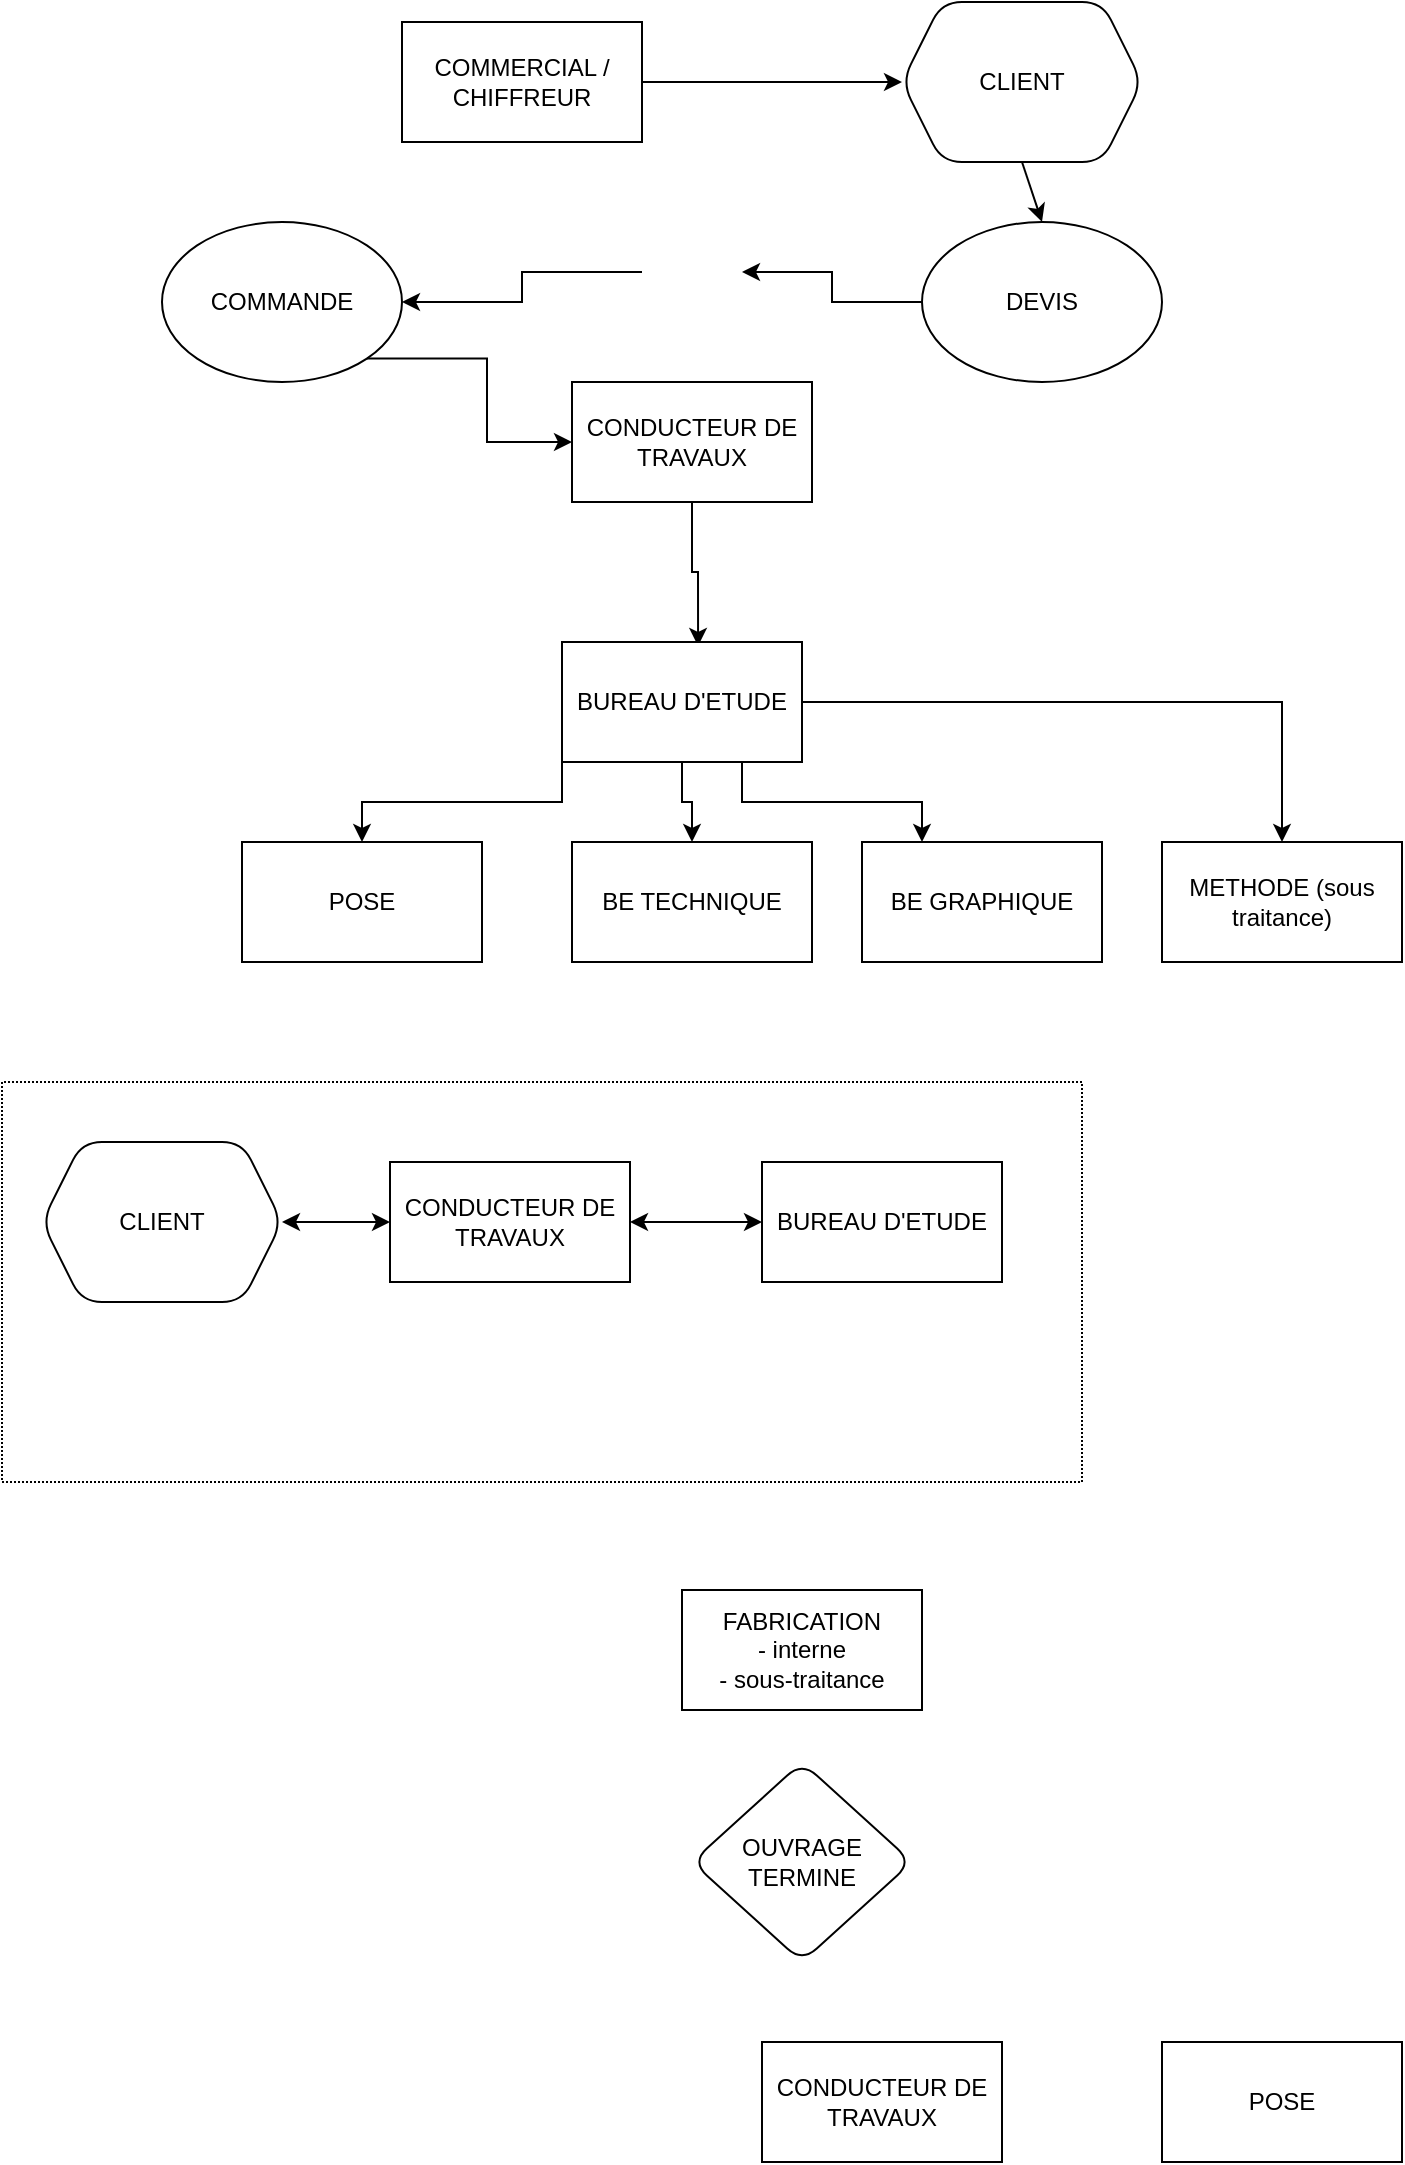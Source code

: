 <mxfile version="20.2.1" type="github">
  <diagram id="C5RBs43oDa-KdzZeNtuy" name="Page-1">
    <mxGraphModel dx="782" dy="513" grid="1" gridSize="10" guides="1" tooltips="1" connect="1" arrows="1" fold="1" page="1" pageScale="1" pageWidth="827" pageHeight="1169" math="0" shadow="0">
      <root>
        <mxCell id="WIyWlLk6GJQsqaUBKTNV-0" />
        <mxCell id="WIyWlLk6GJQsqaUBKTNV-1" parent="WIyWlLk6GJQsqaUBKTNV-0" />
        <mxCell id="VoOjfplAAFDFemAfdApI-0" value="COMMERCIAL / CHIFFREUR" style="rounded=0;whiteSpace=wrap;html=1;" vertex="1" parent="WIyWlLk6GJQsqaUBKTNV-1">
          <mxGeometry x="310" y="70" width="120" height="60" as="geometry" />
        </mxCell>
        <mxCell id="VoOjfplAAFDFemAfdApI-77" style="edgeStyle=orthogonalEdgeStyle;rounded=0;orthogonalLoop=1;jettySize=auto;html=1;exitX=0;exitY=0.5;exitDx=0;exitDy=0;entryX=1;entryY=0.5;entryDx=0;entryDy=0;" edge="1" parent="WIyWlLk6GJQsqaUBKTNV-1" source="VoOjfplAAFDFemAfdApI-48" target="VoOjfplAAFDFemAfdApI-54">
          <mxGeometry relative="1" as="geometry" />
        </mxCell>
        <mxCell id="VoOjfplAAFDFemAfdApI-48" value="" style="shape=image;html=1;verticalAlign=top;verticalLabelPosition=bottom;labelBackgroundColor=#ffffff;imageAspect=0;aspect=fixed;image=https://cdn3.iconfinder.com/data/icons/flat-actions-icons-9/512/Tick_Mark-128.png;labelBorderColor=none;" vertex="1" parent="WIyWlLk6GJQsqaUBKTNV-1">
          <mxGeometry x="430" y="170" width="50" height="50" as="geometry" />
        </mxCell>
        <mxCell id="VoOjfplAAFDFemAfdApI-79" style="edgeStyle=orthogonalEdgeStyle;rounded=0;orthogonalLoop=1;jettySize=auto;html=1;exitX=0.5;exitY=1;exitDx=0;exitDy=0;entryX=0.567;entryY=0.033;entryDx=0;entryDy=0;entryPerimeter=0;" edge="1" parent="WIyWlLk6GJQsqaUBKTNV-1" source="VoOjfplAAFDFemAfdApI-51" target="VoOjfplAAFDFemAfdApI-52">
          <mxGeometry relative="1" as="geometry" />
        </mxCell>
        <mxCell id="VoOjfplAAFDFemAfdApI-51" value="CONDUCTEUR DE TRAVAUX" style="rounded=0;whiteSpace=wrap;html=1;" vertex="1" parent="WIyWlLk6GJQsqaUBKTNV-1">
          <mxGeometry x="395" y="250" width="120" height="60" as="geometry" />
        </mxCell>
        <mxCell id="VoOjfplAAFDFemAfdApI-80" style="edgeStyle=orthogonalEdgeStyle;rounded=0;orthogonalLoop=1;jettySize=auto;html=1;exitX=0;exitY=1;exitDx=0;exitDy=0;entryX=0.5;entryY=0;entryDx=0;entryDy=0;" edge="1" parent="WIyWlLk6GJQsqaUBKTNV-1" source="VoOjfplAAFDFemAfdApI-52" target="VoOjfplAAFDFemAfdApI-53">
          <mxGeometry relative="1" as="geometry" />
        </mxCell>
        <mxCell id="VoOjfplAAFDFemAfdApI-81" style="edgeStyle=orthogonalEdgeStyle;rounded=0;orthogonalLoop=1;jettySize=auto;html=1;exitX=0.5;exitY=1;exitDx=0;exitDy=0;entryX=0.5;entryY=0;entryDx=0;entryDy=0;" edge="1" parent="WIyWlLk6GJQsqaUBKTNV-1" source="VoOjfplAAFDFemAfdApI-52" target="VoOjfplAAFDFemAfdApI-57">
          <mxGeometry relative="1" as="geometry" />
        </mxCell>
        <mxCell id="VoOjfplAAFDFemAfdApI-82" style="edgeStyle=orthogonalEdgeStyle;rounded=0;orthogonalLoop=1;jettySize=auto;html=1;exitX=0.75;exitY=1;exitDx=0;exitDy=0;entryX=0.25;entryY=0;entryDx=0;entryDy=0;" edge="1" parent="WIyWlLk6GJQsqaUBKTNV-1" source="VoOjfplAAFDFemAfdApI-52" target="VoOjfplAAFDFemAfdApI-58">
          <mxGeometry relative="1" as="geometry" />
        </mxCell>
        <mxCell id="VoOjfplAAFDFemAfdApI-83" style="edgeStyle=orthogonalEdgeStyle;rounded=0;orthogonalLoop=1;jettySize=auto;html=1;exitX=1;exitY=0.5;exitDx=0;exitDy=0;" edge="1" parent="WIyWlLk6GJQsqaUBKTNV-1" source="VoOjfplAAFDFemAfdApI-52" target="VoOjfplAAFDFemAfdApI-59">
          <mxGeometry relative="1" as="geometry" />
        </mxCell>
        <mxCell id="VoOjfplAAFDFemAfdApI-52" value="BUREAU D&#39;ETUDE" style="rounded=0;whiteSpace=wrap;html=1;" vertex="1" parent="WIyWlLk6GJQsqaUBKTNV-1">
          <mxGeometry x="390" y="380" width="120" height="60" as="geometry" />
        </mxCell>
        <mxCell id="VoOjfplAAFDFemAfdApI-53" value="POSE" style="rounded=0;whiteSpace=wrap;html=1;" vertex="1" parent="WIyWlLk6GJQsqaUBKTNV-1">
          <mxGeometry x="230" y="480" width="120" height="60" as="geometry" />
        </mxCell>
        <mxCell id="VoOjfplAAFDFemAfdApI-78" style="edgeStyle=orthogonalEdgeStyle;rounded=0;orthogonalLoop=1;jettySize=auto;html=1;exitX=1;exitY=1;exitDx=0;exitDy=0;entryX=0;entryY=0.5;entryDx=0;entryDy=0;" edge="1" parent="WIyWlLk6GJQsqaUBKTNV-1" source="VoOjfplAAFDFemAfdApI-54" target="VoOjfplAAFDFemAfdApI-51">
          <mxGeometry relative="1" as="geometry" />
        </mxCell>
        <mxCell id="VoOjfplAAFDFemAfdApI-54" value="COMMANDE" style="ellipse;whiteSpace=wrap;html=1;rounded=1;glass=0;labelBorderColor=none;" vertex="1" parent="WIyWlLk6GJQsqaUBKTNV-1">
          <mxGeometry x="190" y="170" width="120" height="80" as="geometry" />
        </mxCell>
        <mxCell id="VoOjfplAAFDFemAfdApI-76" style="edgeStyle=orthogonalEdgeStyle;rounded=0;orthogonalLoop=1;jettySize=auto;html=1;exitX=0;exitY=0.5;exitDx=0;exitDy=0;" edge="1" parent="WIyWlLk6GJQsqaUBKTNV-1" source="VoOjfplAAFDFemAfdApI-55" target="VoOjfplAAFDFemAfdApI-48">
          <mxGeometry relative="1" as="geometry" />
        </mxCell>
        <mxCell id="VoOjfplAAFDFemAfdApI-55" value="DEVIS" style="ellipse;whiteSpace=wrap;html=1;rounded=1;glass=0;labelBorderColor=none;" vertex="1" parent="WIyWlLk6GJQsqaUBKTNV-1">
          <mxGeometry x="570" y="170" width="120" height="80" as="geometry" />
        </mxCell>
        <mxCell id="VoOjfplAAFDFemAfdApI-56" value="CLIENT" style="shape=hexagon;perimeter=hexagonPerimeter2;whiteSpace=wrap;html=1;fixedSize=1;rounded=1;glass=0;labelBorderColor=none;" vertex="1" parent="WIyWlLk6GJQsqaUBKTNV-1">
          <mxGeometry x="560" y="60" width="120" height="80" as="geometry" />
        </mxCell>
        <mxCell id="VoOjfplAAFDFemAfdApI-57" value="BE TECHNIQUE" style="rounded=0;whiteSpace=wrap;html=1;" vertex="1" parent="WIyWlLk6GJQsqaUBKTNV-1">
          <mxGeometry x="395" y="480" width="120" height="60" as="geometry" />
        </mxCell>
        <mxCell id="VoOjfplAAFDFemAfdApI-58" value="BE GRAPHIQUE" style="rounded=0;whiteSpace=wrap;html=1;" vertex="1" parent="WIyWlLk6GJQsqaUBKTNV-1">
          <mxGeometry x="540" y="480" width="120" height="60" as="geometry" />
        </mxCell>
        <mxCell id="VoOjfplAAFDFemAfdApI-59" value="METHODE (sous traitance)" style="rounded=0;whiteSpace=wrap;html=1;" vertex="1" parent="WIyWlLk6GJQsqaUBKTNV-1">
          <mxGeometry x="690" y="480" width="120" height="60" as="geometry" />
        </mxCell>
        <mxCell id="VoOjfplAAFDFemAfdApI-61" value="" style="swimlane;startSize=0;rounded=1;glass=0;labelBorderColor=none;html=0;dashed=1;dashPattern=1 1;" vertex="1" parent="WIyWlLk6GJQsqaUBKTNV-1">
          <mxGeometry x="110" y="600" width="540" height="200" as="geometry" />
        </mxCell>
        <mxCell id="VoOjfplAAFDFemAfdApI-63" value="CLIENT" style="shape=hexagon;perimeter=hexagonPerimeter2;whiteSpace=wrap;html=1;fixedSize=1;rounded=1;glass=0;labelBorderColor=none;" vertex="1" parent="VoOjfplAAFDFemAfdApI-61">
          <mxGeometry x="20" y="30" width="120" height="80" as="geometry" />
        </mxCell>
        <mxCell id="VoOjfplAAFDFemAfdApI-88" style="edgeStyle=none;rounded=0;orthogonalLoop=1;jettySize=auto;html=1;endArrow=classic;endFill=1;startArrow=classic;startFill=1;" edge="1" parent="VoOjfplAAFDFemAfdApI-61" source="VoOjfplAAFDFemAfdApI-64" target="VoOjfplAAFDFemAfdApI-65">
          <mxGeometry relative="1" as="geometry" />
        </mxCell>
        <mxCell id="VoOjfplAAFDFemAfdApI-90" style="edgeStyle=none;rounded=0;orthogonalLoop=1;jettySize=auto;html=1;exitX=0;exitY=0.5;exitDx=0;exitDy=0;entryX=1;entryY=0.5;entryDx=0;entryDy=0;startArrow=classic;startFill=1;endArrow=classic;endFill=1;" edge="1" parent="VoOjfplAAFDFemAfdApI-61" source="VoOjfplAAFDFemAfdApI-64" target="VoOjfplAAFDFemAfdApI-63">
          <mxGeometry relative="1" as="geometry" />
        </mxCell>
        <mxCell id="VoOjfplAAFDFemAfdApI-64" value="CONDUCTEUR DE TRAVAUX" style="rounded=0;whiteSpace=wrap;html=1;" vertex="1" parent="VoOjfplAAFDFemAfdApI-61">
          <mxGeometry x="194" y="40" width="120" height="60" as="geometry" />
        </mxCell>
        <mxCell id="VoOjfplAAFDFemAfdApI-65" value="BUREAU D&#39;ETUDE" style="rounded=0;whiteSpace=wrap;html=1;" vertex="1" parent="VoOjfplAAFDFemAfdApI-61">
          <mxGeometry x="380" y="40" width="120" height="60" as="geometry" />
        </mxCell>
        <mxCell id="VoOjfplAAFDFemAfdApI-66" value="" style="shape=image;html=1;verticalAlign=top;verticalLabelPosition=bottom;labelBackgroundColor=#ffffff;imageAspect=0;aspect=fixed;image=https://cdn3.iconfinder.com/data/icons/flat-actions-icons-9/512/Tick_Mark-128.png;labelBorderColor=none;" vertex="1" parent="VoOjfplAAFDFemAfdApI-61">
          <mxGeometry x="55" y="120" width="50" height="50" as="geometry" />
        </mxCell>
        <mxCell id="VoOjfplAAFDFemAfdApI-67" value="" style="shape=image;html=1;verticalAlign=top;verticalLabelPosition=bottom;labelBackgroundColor=#ffffff;imageAspect=0;aspect=fixed;image=https://cdn3.iconfinder.com/data/icons/flat-actions-icons-9/512/Tick_Mark-128.png;labelBorderColor=none;" vertex="1" parent="VoOjfplAAFDFemAfdApI-61">
          <mxGeometry x="229" y="120" width="50" height="50" as="geometry" />
        </mxCell>
        <mxCell id="VoOjfplAAFDFemAfdApI-68" value="" style="shape=image;html=1;verticalAlign=top;verticalLabelPosition=bottom;labelBackgroundColor=#ffffff;imageAspect=0;aspect=fixed;image=https://cdn3.iconfinder.com/data/icons/flat-actions-icons-9/512/Tick_Mark-128.png;labelBorderColor=none;" vertex="1" parent="VoOjfplAAFDFemAfdApI-61">
          <mxGeometry x="420" y="120" width="50" height="50" as="geometry" />
        </mxCell>
        <mxCell id="VoOjfplAAFDFemAfdApI-70" value="CONDUCTEUR DE TRAVAUX" style="rounded=0;whiteSpace=wrap;html=1;" vertex="1" parent="WIyWlLk6GJQsqaUBKTNV-1">
          <mxGeometry x="490" y="1080" width="120" height="60" as="geometry" />
        </mxCell>
        <mxCell id="VoOjfplAAFDFemAfdApI-71" value="POSE" style="rounded=0;whiteSpace=wrap;html=1;" vertex="1" parent="WIyWlLk6GJQsqaUBKTNV-1">
          <mxGeometry x="690" y="1080" width="120" height="60" as="geometry" />
        </mxCell>
        <mxCell id="VoOjfplAAFDFemAfdApI-72" value="FABRICATION&lt;br&gt;- interne&lt;br&gt;- sous-traitance" style="rounded=0;whiteSpace=wrap;html=1;" vertex="1" parent="WIyWlLk6GJQsqaUBKTNV-1">
          <mxGeometry x="450" y="854" width="120" height="60" as="geometry" />
        </mxCell>
        <mxCell id="VoOjfplAAFDFemAfdApI-73" value="OUVRAGE TERMINE" style="rhombus;whiteSpace=wrap;html=1;rounded=1;glass=0;labelBorderColor=none;" vertex="1" parent="WIyWlLk6GJQsqaUBKTNV-1">
          <mxGeometry x="455" y="940" width="110" height="100" as="geometry" />
        </mxCell>
        <mxCell id="VoOjfplAAFDFemAfdApI-74" value="" style="endArrow=classic;html=1;rounded=0;exitX=1;exitY=0.5;exitDx=0;exitDy=0;entryX=0;entryY=0.5;entryDx=0;entryDy=0;" edge="1" parent="WIyWlLk6GJQsqaUBKTNV-1" source="VoOjfplAAFDFemAfdApI-0" target="VoOjfplAAFDFemAfdApI-56">
          <mxGeometry width="50" height="50" relative="1" as="geometry">
            <mxPoint x="470" y="120" as="sourcePoint" />
            <mxPoint x="520" y="70" as="targetPoint" />
          </mxGeometry>
        </mxCell>
        <mxCell id="VoOjfplAAFDFemAfdApI-75" value="" style="endArrow=classic;html=1;rounded=0;exitX=0.5;exitY=1;exitDx=0;exitDy=0;entryX=0.5;entryY=0;entryDx=0;entryDy=0;" edge="1" parent="WIyWlLk6GJQsqaUBKTNV-1" source="VoOjfplAAFDFemAfdApI-56" target="VoOjfplAAFDFemAfdApI-55">
          <mxGeometry width="50" height="50" relative="1" as="geometry">
            <mxPoint x="440" y="110" as="sourcePoint" />
            <mxPoint x="570" y="110" as="targetPoint" />
          </mxGeometry>
        </mxCell>
      </root>
    </mxGraphModel>
  </diagram>
</mxfile>
